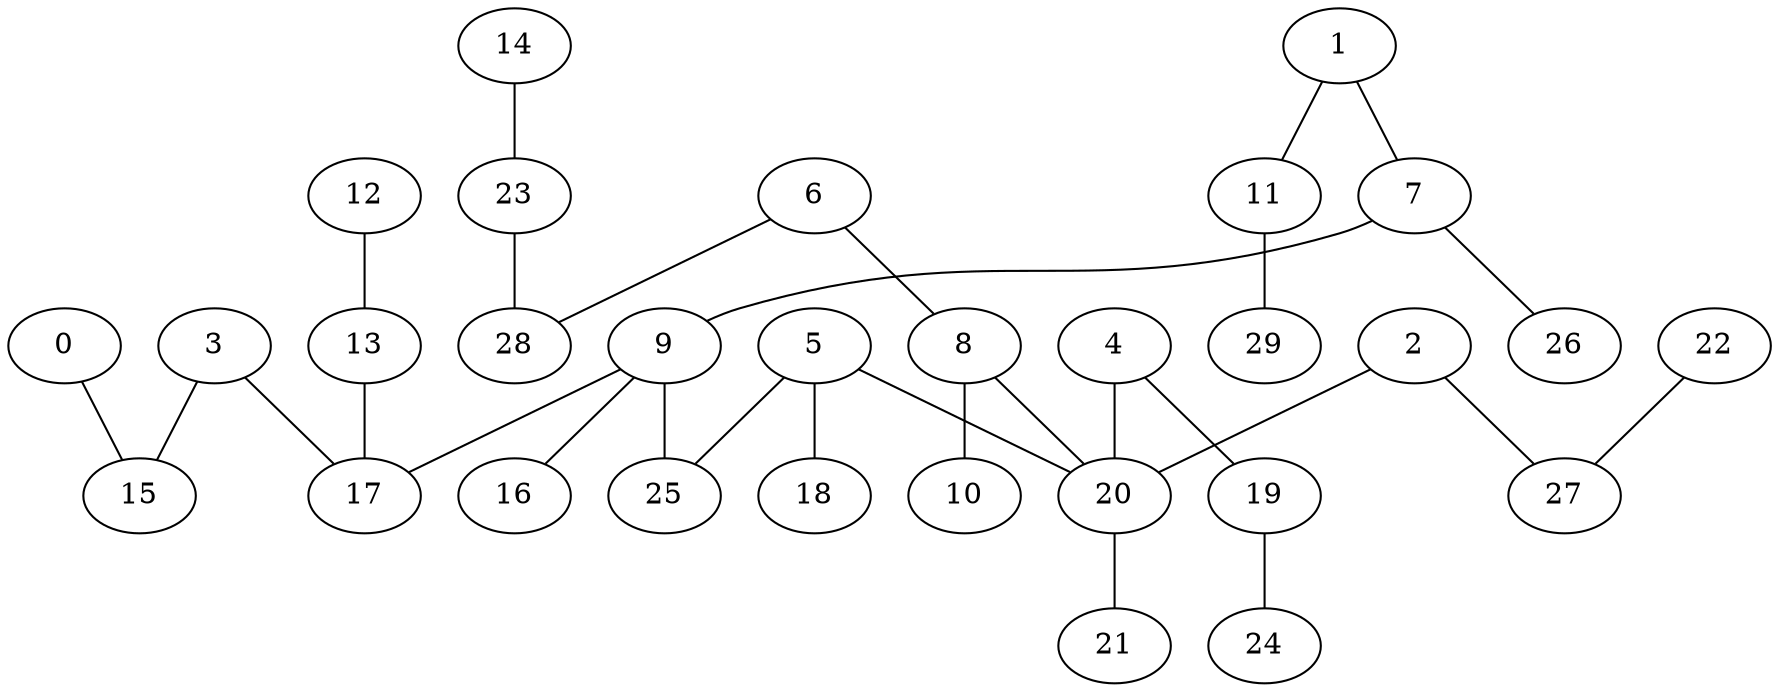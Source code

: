 graph {
0  [Label = "0 (0.00)"]
1  [Label = "1 (0.00)"]
2  [Label = "2 (0.00)"]
3  [Label = "3 (0.00)"]
4  [Label = "4 (0.00)"]
5  [Label = "5 (0.00)"]
6  [Label = "6 (0.00)"]
7  [Label = "7 (0.00)"]
8  [Label = "8 (0.00)"]
9  [Label = "9 (0.00)"]
10  [Label = "10 (0.00)"]
11  [Label = "11 (0.00)"]
12  [Label = "12 (0.00)"]
13  [Label = "13 (0.00)"]
14  [Label = "14 (0.00)"]
15  [Label = "15 (0.00)"]
16  [Label = "16 (0.00)"]
17  [Label = "17 (0.00)"]
18  [Label = "18 (0.00)"]
19  [Label = "19 (0.00)"]
20  [Label = "20 (0.00)"]
21  [Label = "21 (0.00)"]
22  [Label = "22 (0.00)"]
23  [Label = "23 (0.00)"]
24  [Label = "24 (0.00)"]
25  [Label = "25 (0.00)"]
26  [Label = "26 (0.00)"]
27  [Label = "27 (0.00)"]
28  [Label = "28 (0.00)"]
29  [Label = "29 (0.00)"]

5--18  [Label = "154.71"]
12--13  [Label = "98.06"]
3--15  [Label = "95.62"]
23--28  [Label = "87.31"]
6--28  [Label = "85.16"]
7--26  [Label = "68.85"]
13--17  [Label = "67.67"]
4--19  [Label = "64.77"]
9--17  [Label = "56.35"]
22--27  [Label = "49.94"]
8--20  [Label = "44.52"]
2--20  [Label = "42.83"]
11--29  [Label = "41.47"]
5--25  [Label = "41.34"]
14--23  [Label = "41.24"]
7--9  [Label = "39.63"]
2--27  [Label = "36.83"]
4--20  [Label = "36.12"]
0--15  [Label = "36.01"]
9--25  [Label = "35.19"]
1--11  [Label = "35.16"]
3--17  [Label = "34.32"]
20--21  [Label = "32.72"]
6--8  [Label = "32.00"]
8--10  [Label = "28.86"]
1--7  [Label = "25.73"]
9--16  [Label = "16.00"]
5--20  [Label = "14.57"]
19--24  [Label = "7.57"]
}
